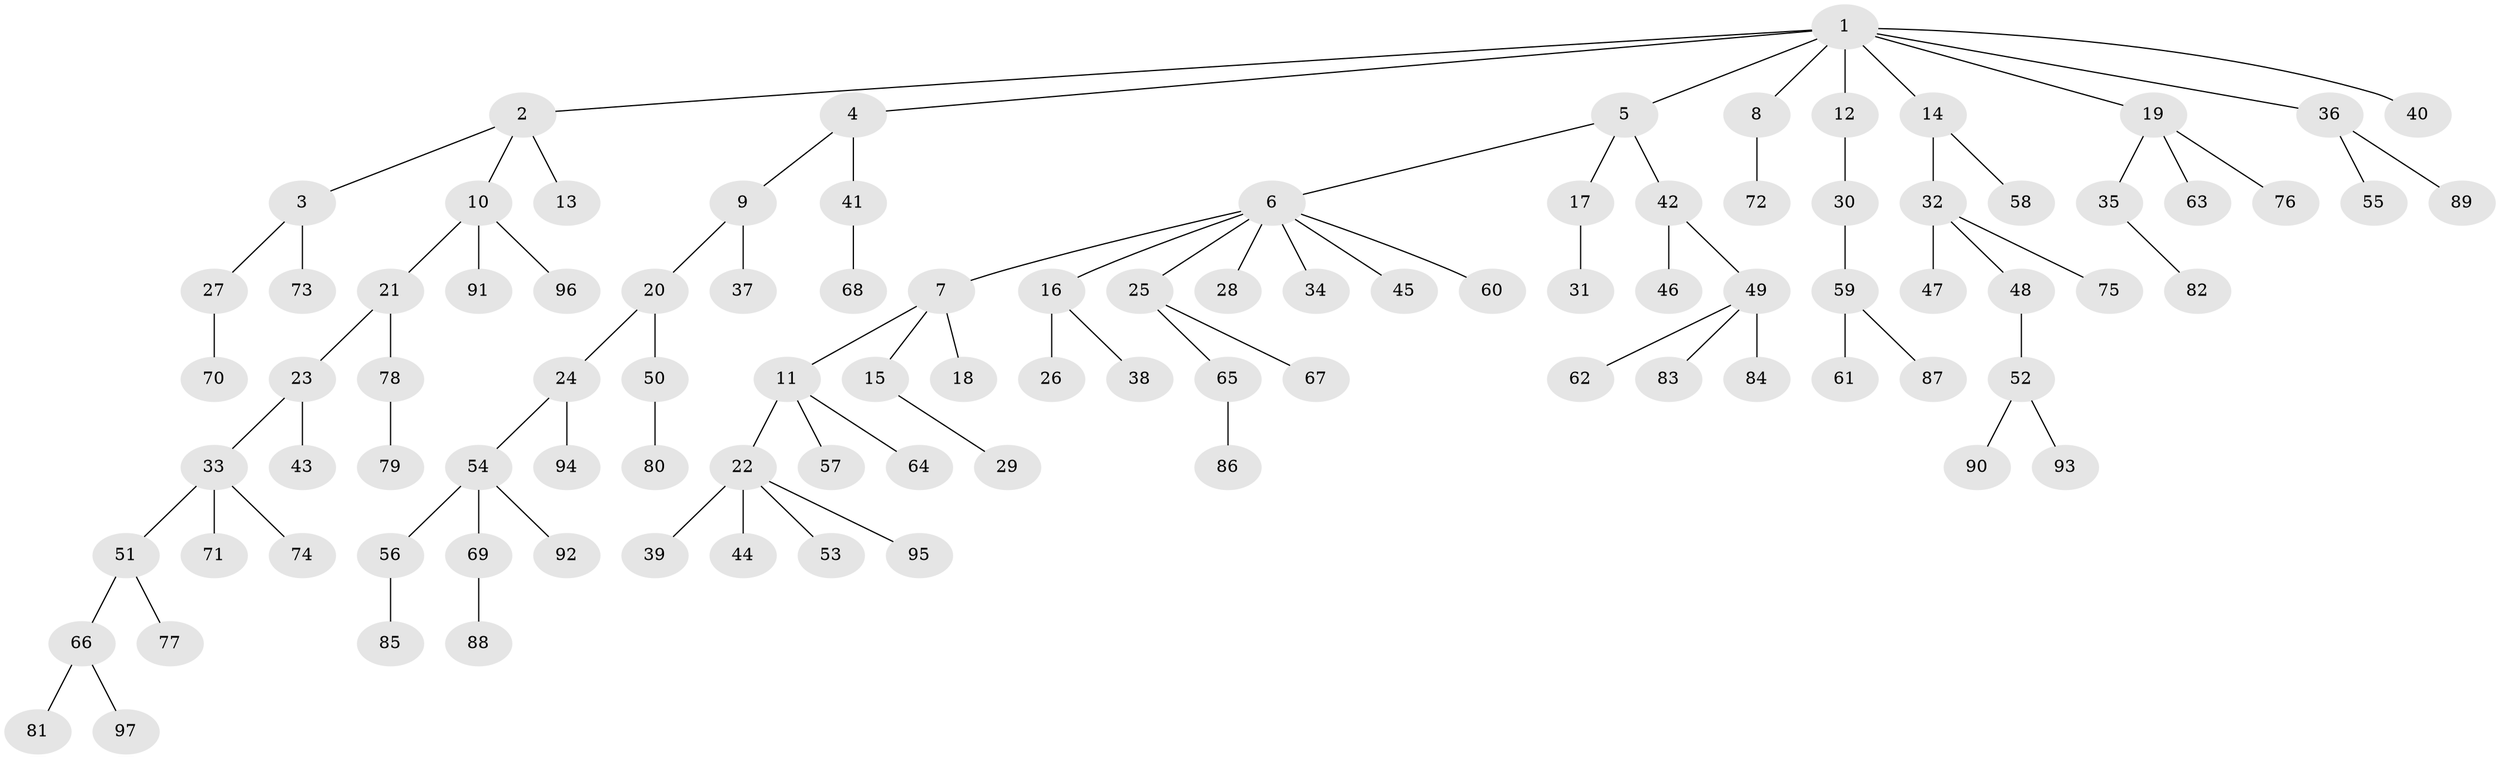 // coarse degree distribution, {1: 0.9736842105263158, 37: 0.02631578947368421}
// Generated by graph-tools (version 1.1) at 2025/56/03/04/25 21:56:21]
// undirected, 97 vertices, 96 edges
graph export_dot {
graph [start="1"]
  node [color=gray90,style=filled];
  1;
  2;
  3;
  4;
  5;
  6;
  7;
  8;
  9;
  10;
  11;
  12;
  13;
  14;
  15;
  16;
  17;
  18;
  19;
  20;
  21;
  22;
  23;
  24;
  25;
  26;
  27;
  28;
  29;
  30;
  31;
  32;
  33;
  34;
  35;
  36;
  37;
  38;
  39;
  40;
  41;
  42;
  43;
  44;
  45;
  46;
  47;
  48;
  49;
  50;
  51;
  52;
  53;
  54;
  55;
  56;
  57;
  58;
  59;
  60;
  61;
  62;
  63;
  64;
  65;
  66;
  67;
  68;
  69;
  70;
  71;
  72;
  73;
  74;
  75;
  76;
  77;
  78;
  79;
  80;
  81;
  82;
  83;
  84;
  85;
  86;
  87;
  88;
  89;
  90;
  91;
  92;
  93;
  94;
  95;
  96;
  97;
  1 -- 2;
  1 -- 4;
  1 -- 5;
  1 -- 8;
  1 -- 12;
  1 -- 14;
  1 -- 19;
  1 -- 36;
  1 -- 40;
  2 -- 3;
  2 -- 10;
  2 -- 13;
  3 -- 27;
  3 -- 73;
  4 -- 9;
  4 -- 41;
  5 -- 6;
  5 -- 17;
  5 -- 42;
  6 -- 7;
  6 -- 16;
  6 -- 25;
  6 -- 28;
  6 -- 34;
  6 -- 45;
  6 -- 60;
  7 -- 11;
  7 -- 15;
  7 -- 18;
  8 -- 72;
  9 -- 20;
  9 -- 37;
  10 -- 21;
  10 -- 91;
  10 -- 96;
  11 -- 22;
  11 -- 57;
  11 -- 64;
  12 -- 30;
  14 -- 32;
  14 -- 58;
  15 -- 29;
  16 -- 26;
  16 -- 38;
  17 -- 31;
  19 -- 35;
  19 -- 63;
  19 -- 76;
  20 -- 24;
  20 -- 50;
  21 -- 23;
  21 -- 78;
  22 -- 39;
  22 -- 44;
  22 -- 53;
  22 -- 95;
  23 -- 33;
  23 -- 43;
  24 -- 54;
  24 -- 94;
  25 -- 65;
  25 -- 67;
  27 -- 70;
  30 -- 59;
  32 -- 47;
  32 -- 48;
  32 -- 75;
  33 -- 51;
  33 -- 71;
  33 -- 74;
  35 -- 82;
  36 -- 55;
  36 -- 89;
  41 -- 68;
  42 -- 46;
  42 -- 49;
  48 -- 52;
  49 -- 62;
  49 -- 83;
  49 -- 84;
  50 -- 80;
  51 -- 66;
  51 -- 77;
  52 -- 90;
  52 -- 93;
  54 -- 56;
  54 -- 69;
  54 -- 92;
  56 -- 85;
  59 -- 61;
  59 -- 87;
  65 -- 86;
  66 -- 81;
  66 -- 97;
  69 -- 88;
  78 -- 79;
}
